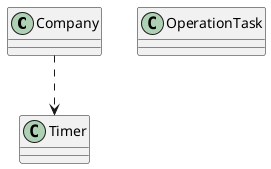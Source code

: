 @startuml
skinparam classAttributeIconSize 0

class Company {
}

class Timer{
}

class OperationTask{
}



Company ..> Timer




@enduml
